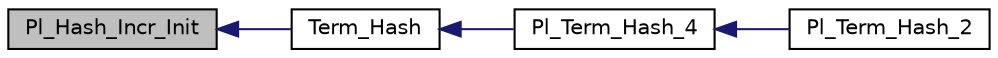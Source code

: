 digraph "Pl_Hash_Incr_Init"
{
  edge [fontname="Helvetica",fontsize="10",labelfontname="Helvetica",labelfontsize="10"];
  node [fontname="Helvetica",fontsize="10",shape=record];
  rankdir="LR";
  Node1 [label="Pl_Hash_Incr_Init",height=0.2,width=0.4,color="black", fillcolor="grey75", style="filled", fontcolor="black"];
  Node1 -> Node2 [dir="back",color="midnightblue",fontsize="10",style="solid",fontname="Helvetica"];
  Node2 [label="Term_Hash",height=0.2,width=0.4,color="black", fillcolor="white", style="filled",URL="$term__supp_8c.html#a3c3a2ab92ae862ab97d7b387f86163f4"];
  Node2 -> Node3 [dir="back",color="midnightblue",fontsize="10",style="solid",fontname="Helvetica"];
  Node3 [label="Pl_Term_Hash_4",height=0.2,width=0.4,color="black", fillcolor="white", style="filled",URL="$term__supp_8c.html#ab6030f1e3ba17884549245a2180d345f"];
  Node3 -> Node4 [dir="back",color="midnightblue",fontsize="10",style="solid",fontname="Helvetica"];
  Node4 [label="Pl_Term_Hash_2",height=0.2,width=0.4,color="black", fillcolor="white", style="filled",URL="$term__supp_8c.html#a6edcb23009a9a5206b978db2ffffb745"];
}
